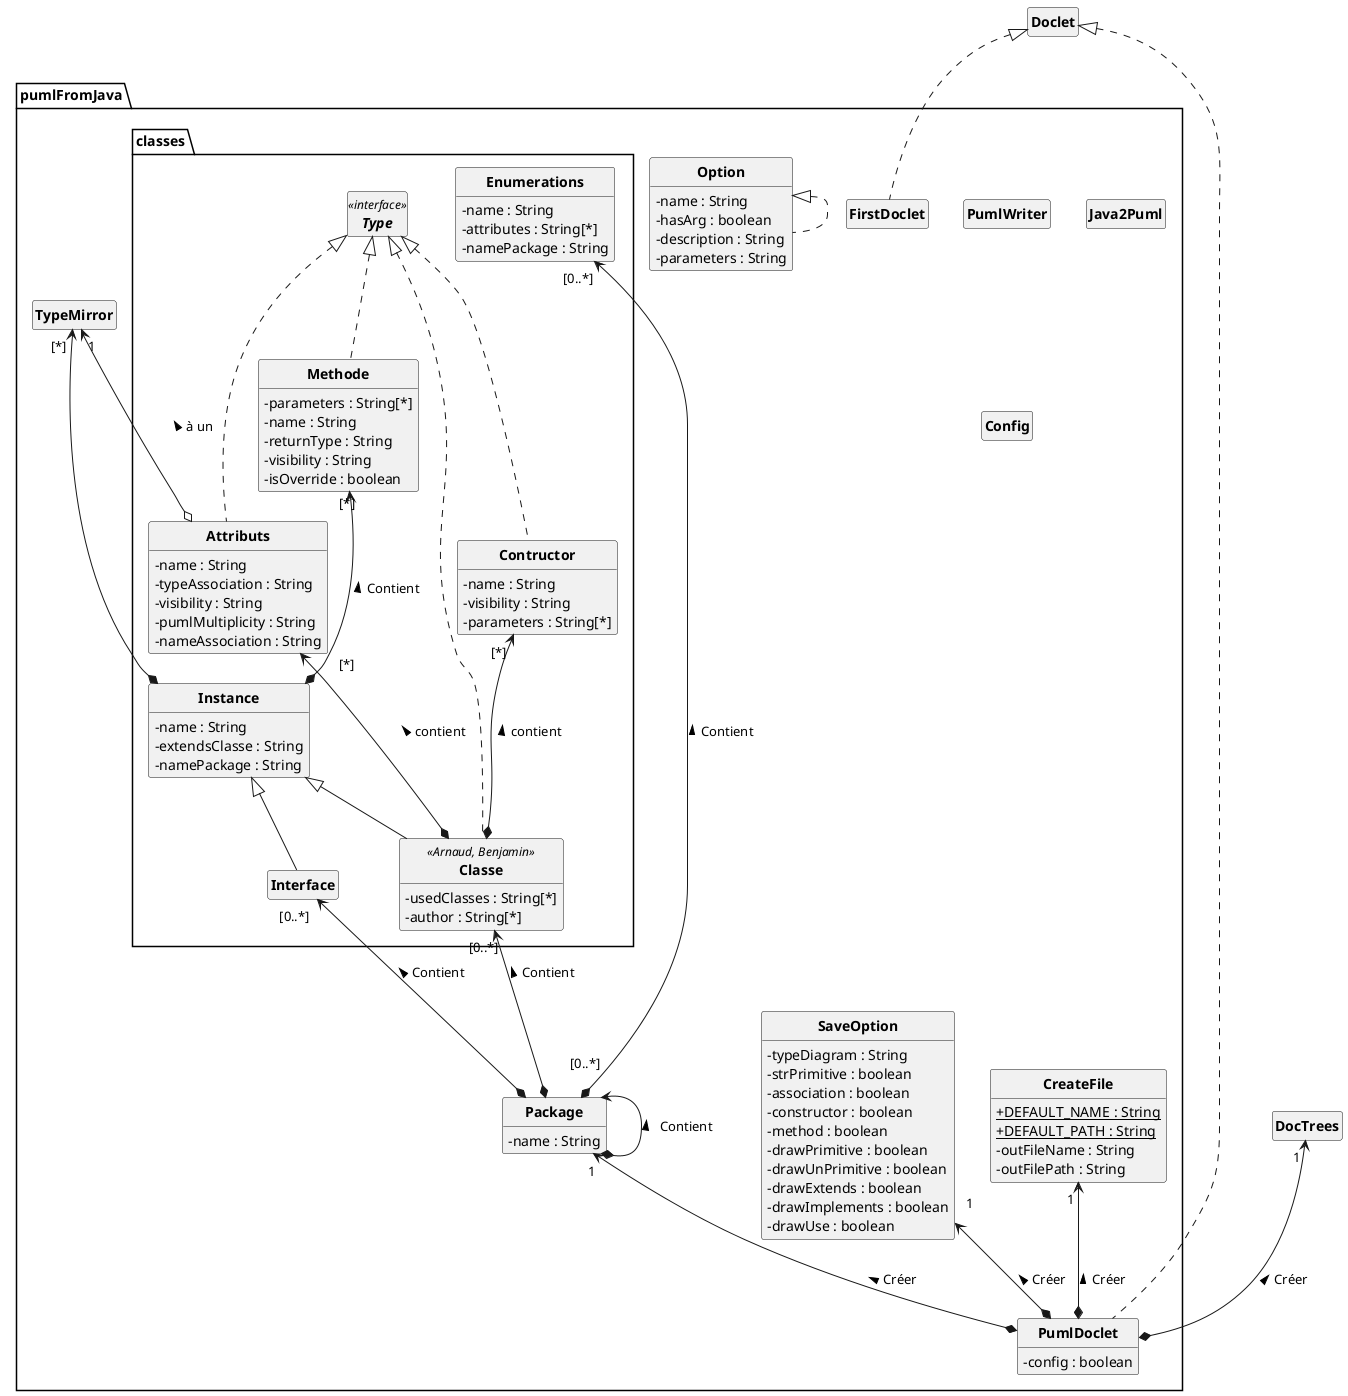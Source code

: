 @startuml
'https://plantuml.com/class-diagram
skinparam classAttributeIconSize 0
skinparam classFontStyle Bold
skinparam style strictuml
hide empty members

package pumlFromJava {
class CreateFile {
	+ {static} DEFAULT_NAME : String
	+ {static} DEFAULT_PATH : String
	- outFileName : String
	- outFilePath : String
}

class SaveOption {
	- typeDiagram : String
	- strPrimitive : boolean
	- association : boolean
	- constructor : boolean
	- method : boolean
	- drawPrimitive : boolean
	- drawUnPrimitive : boolean
	- drawExtends : boolean
	- drawImplements : boolean
	- drawUse : boolean
}

class Package {
	- name : String
}

class PumlWriter {
}

class FirstDoclet {
}

class PumlDoclet {
	- config : boolean
}

class Java2Puml {
}

class Config {
}

class Option {
	- name : String
	- hasArg : boolean
	- description : String
	- parameters : String
}

package classes {
class Contructor {
	- name : String
	- visibility : String
	- parameters : String[*]
}

class Instance {
	- name : String
	- extendsClasse : String
	- namePackage : String
}

class Enumerations {
	- name : String
	- attributes : String[*]
	- namePackage : String
}

class Interface {
}

class Methode {
	- parameters : String[*]
	- name : String
	- returnType : String
	- visibility : String
	- isOverride : boolean
}

class Attributs {
	- name : String
	- typeAssociation : String
	- visibility : String
	- pumlMultiplicity : String
	- nameAssociation : String
}

class Classe<< Arnaud, Benjamin >> {
	- usedClasses : String[*]
	- author : String[*]
}

interface Type<<interface>> {
}

}
Type <|.. Contructor

Methode" [*] \n " <--* Instance: < Contient 
TypeMirror" [*] \n " <--* Instance


Instance <|-- Interface

Type <|.. Methode

Type <|.. Attributs
TypeMirror" 1 \n " <--o Attributs: < à un 

Instance <|-- Classe
Type <|.. Classe
Attributs" [*] \n " <--* Classe: < contient 
Contructor" [*] \n " <--* Classe: < contient 


}


Classe" [0..*]  \n " <--* Package: < Contient 
Interface" [0..*]  \n " <--* Package: < Contient 
Enumerations" [0..*]  \n " <--* Package: < Contient 
Package" [0..*]  \n " <--* Package: < Contient 


Doclet <|.. FirstDoclet

Doclet <|.. PumlDoclet
CreateFile" 1 \n " <--* PumlDoclet: < Créer 
SaveOption" 1 \n " <--* PumlDoclet: < Créer 
Package" 1 \n " <--* PumlDoclet: < Créer 
DocTrees" 1 \n " <--* PumlDoclet: < Créer 



Option <|.. Option


@enduml
